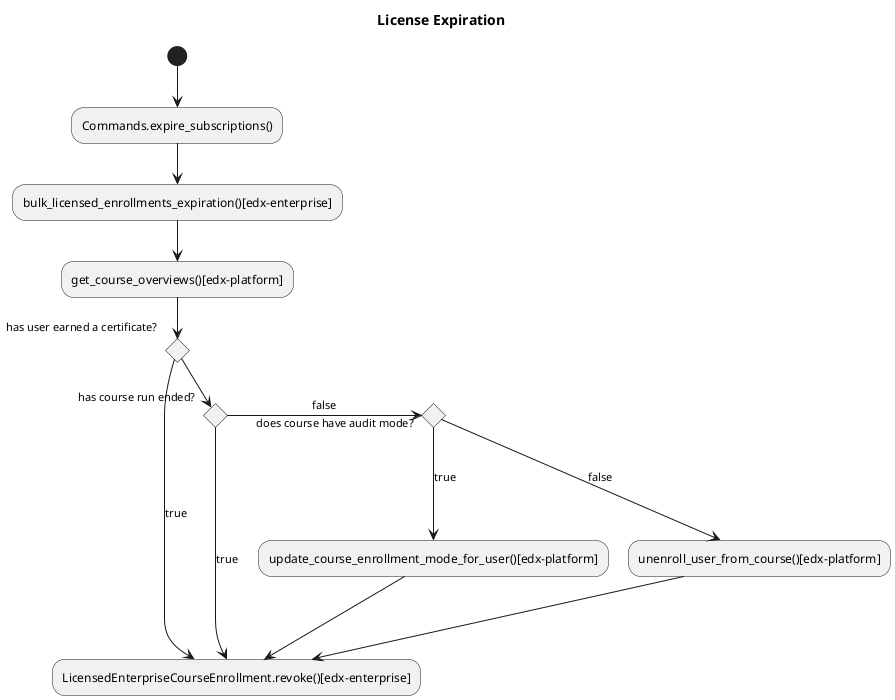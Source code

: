 @startuml
title License Expiration


(*) --> "Commands.expire_subscriptions()"
--> "bulk_licensed_enrollments_expiration()[edx-enterprise]"
--> "get_course_overviews()[edx-platform]"

if "has user earned a certificate?" then
  ->[true] "LicensedEnterpriseCourseEnrollment.revoke()[edx-enterprise]"
else
  if "has course run ended?" then
    ->[true] "LicensedEnterpriseCourseEnrollment.revoke()[edx-enterprise]"
  else
    -> [false] if "does course have audit mode?" then
      ---> [true] "update_course_enrollment_mode_for_user()[edx-platform]"
      ---> "LicensedEnterpriseCourseEnrollment.revoke()[edx-enterprise]"
      else
      ---> [false] "unenroll_user_from_course()[edx-platform]"
      ---> "LicensedEnterpriseCourseEnrollment.revoke()[edx-enterprise]"
endif

@enduml